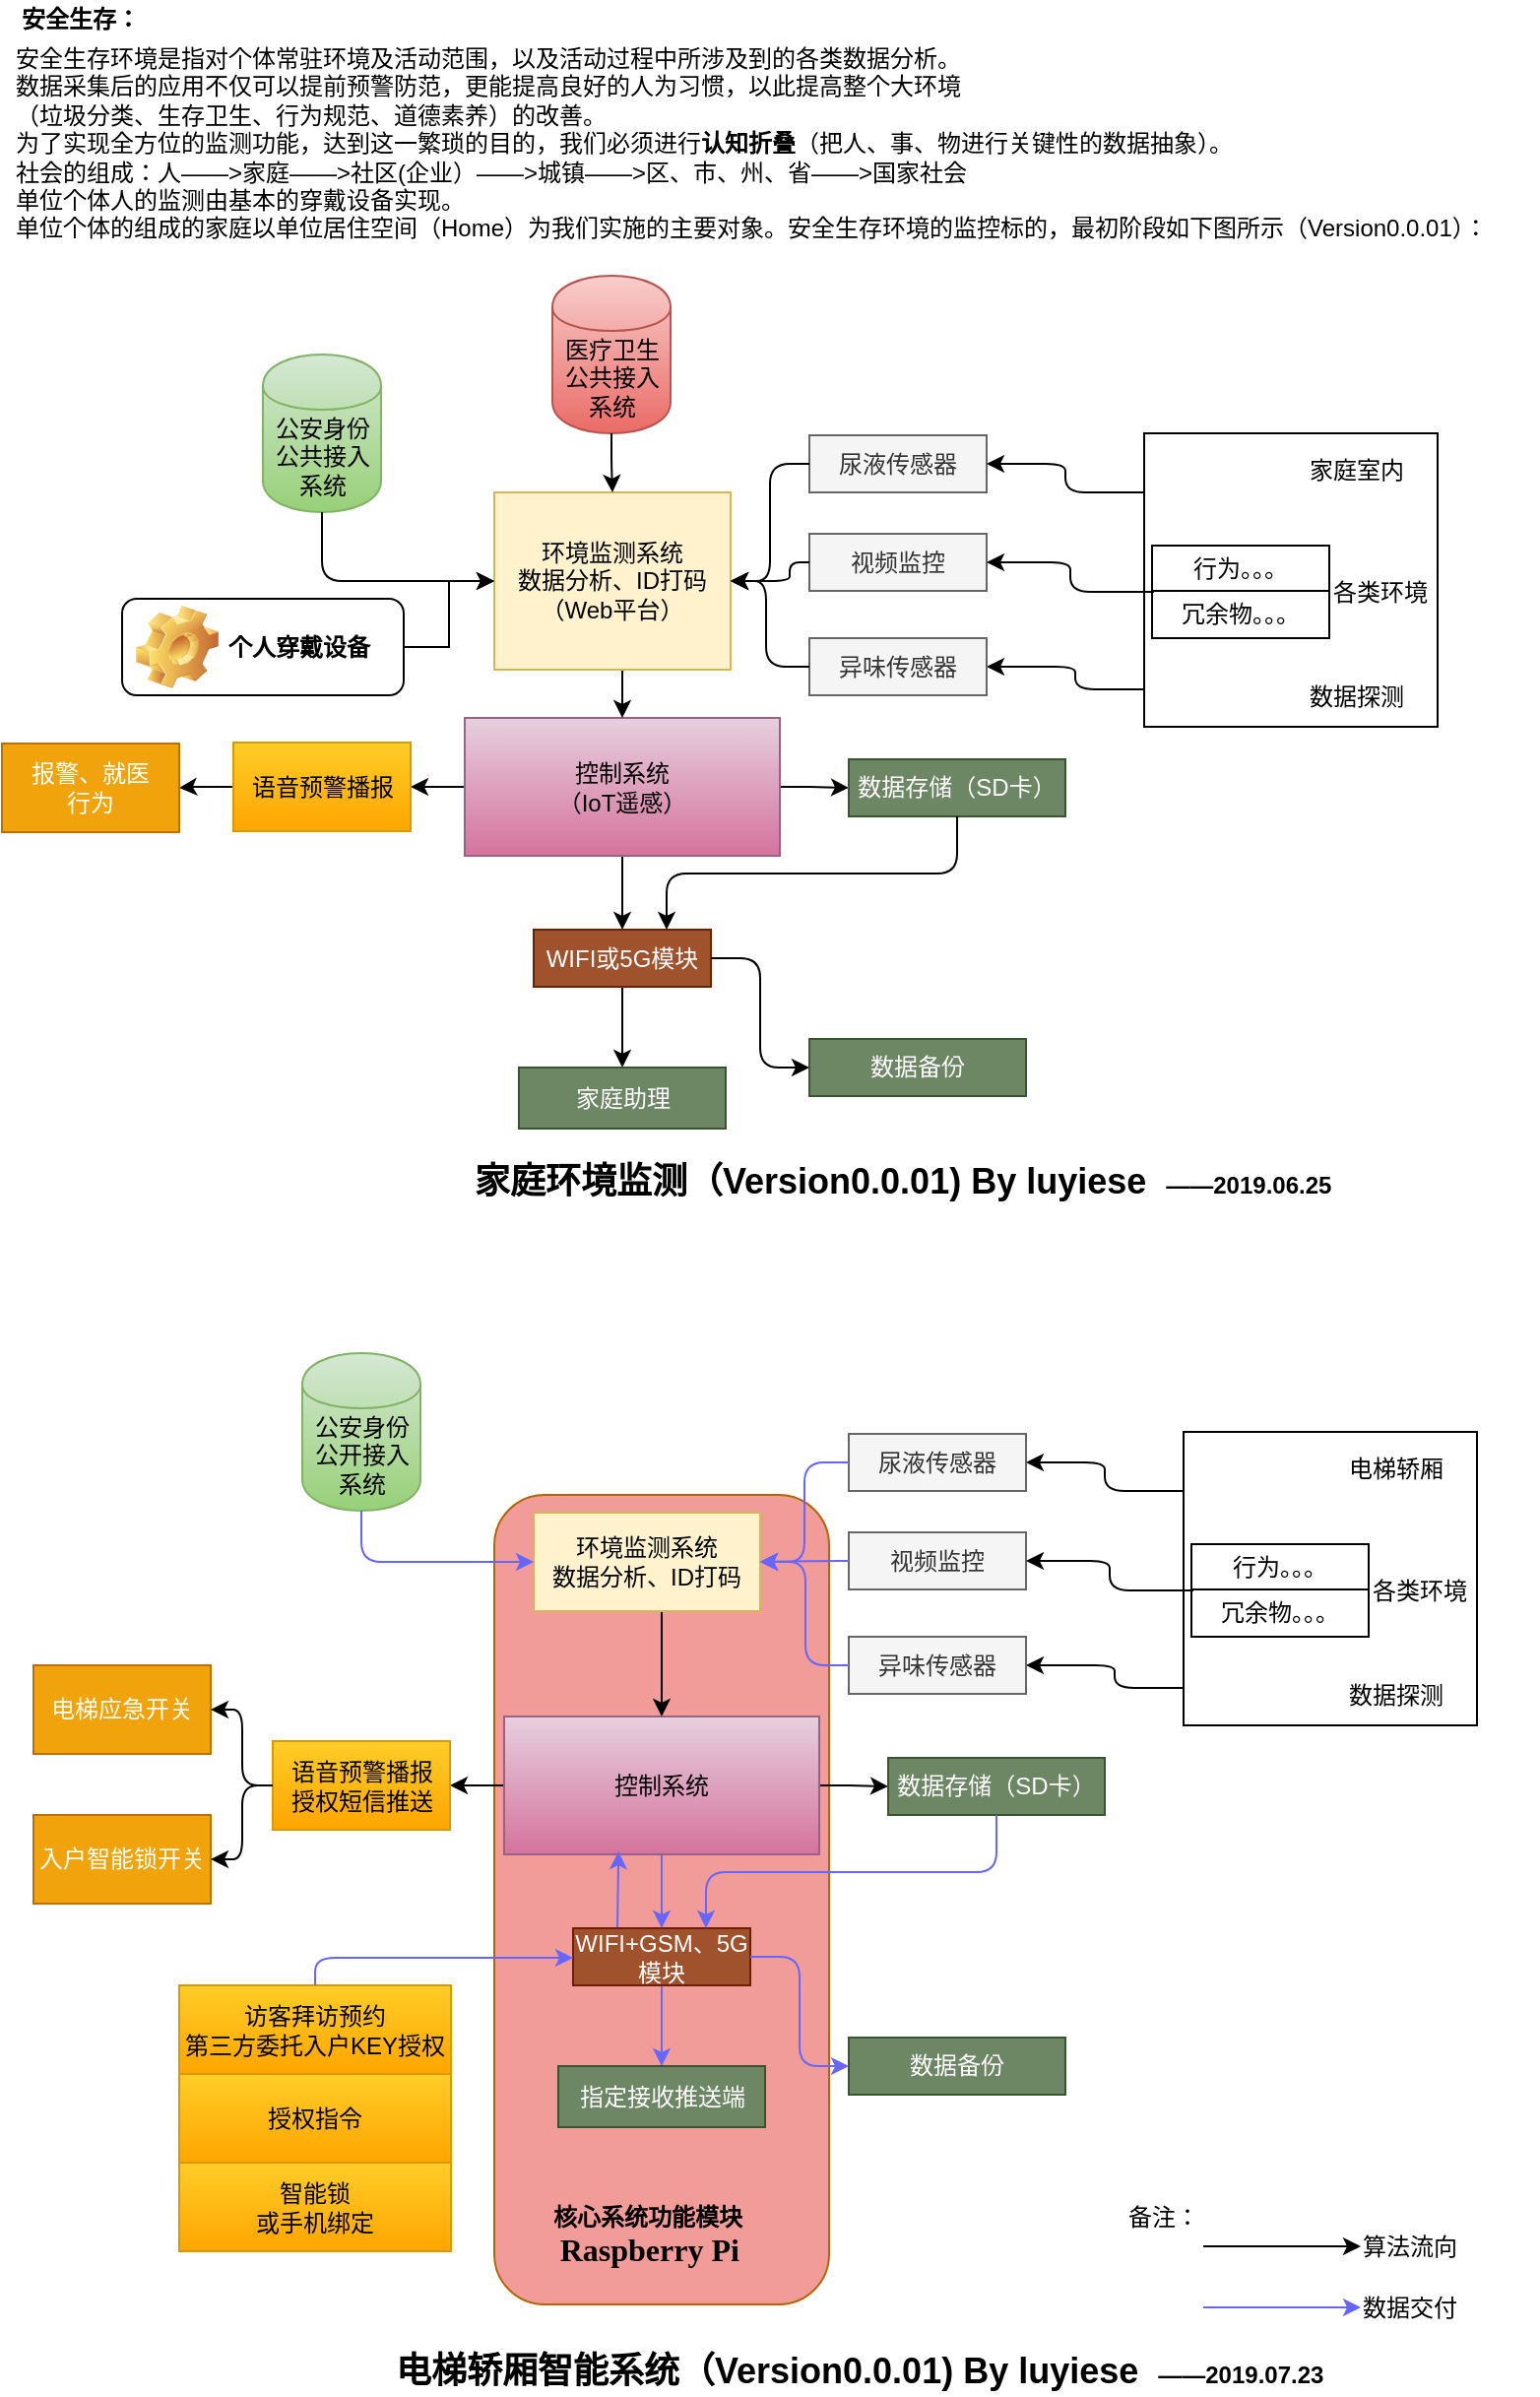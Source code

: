 <mxfile version="11.0.2" type="github"><diagram id="euiM4bnVlnGrj6uJWChW" name="Page-1"><mxGraphModel dx="782" dy="1623" grid="1" gridSize="10" guides="1" tooltips="1" connect="1" arrows="1" fold="1" page="1" pageScale="1" pageWidth="827" pageHeight="1169" math="0" shadow="0"><root><mxCell id="0"/><mxCell id="1" parent="0"/><mxCell id="7qYvZs2lQt1LkEJZ6VYT-167" value="" style="rounded=1;whiteSpace=wrap;html=1;fillColor=#F19C99;strokeColor=#b46504;" vertex="1" parent="1"><mxGeometry x="280" y="569" width="170" height="411" as="geometry"/></mxCell><mxCell id="7qYvZs2lQt1LkEJZ6VYT-31" value="" style="edgeStyle=elbowEdgeStyle;elbow=horizontal;endArrow=classic;html=1;entryX=1;entryY=0.5;entryDx=0;entryDy=0;" edge="1" parent="1" target="7qYvZs2lQt1LkEJZ6VYT-30"><mxGeometry width="50" height="50" relative="1" as="geometry"><mxPoint x="620" y="160" as="sourcePoint"/><mxPoint x="540" y="85" as="targetPoint"/></mxGeometry></mxCell><mxCell id="7qYvZs2lQt1LkEJZ6VYT-43" value="" style="whiteSpace=wrap;html=1;aspect=fixed;" vertex="1" parent="1"><mxGeometry x="610" y="30" width="149" height="149" as="geometry"/></mxCell><mxCell id="7qYvZs2lQt1LkEJZ6VYT-20" value="" style="edgeStyle=orthogonalEdgeStyle;rounded=0;orthogonalLoop=1;jettySize=auto;html=1;" edge="1" parent="1" source="7qYvZs2lQt1LkEJZ6VYT-1" target="7qYvZs2lQt1LkEJZ6VYT-19"><mxGeometry relative="1" as="geometry"/></mxCell><mxCell id="7qYvZs2lQt1LkEJZ6VYT-26" style="edgeStyle=orthogonalEdgeStyle;rounded=0;orthogonalLoop=1;jettySize=auto;html=1;exitX=1;exitY=0.5;exitDx=0;exitDy=0;entryX=0;entryY=0.5;entryDx=0;entryDy=0;" edge="1" parent="1" source="7qYvZs2lQt1LkEJZ6VYT-1" target="7qYvZs2lQt1LkEJZ6VYT-25"><mxGeometry relative="1" as="geometry"><Array as="points"><mxPoint x="440" y="210"/><mxPoint x="440" y="210"/></Array></mxGeometry></mxCell><mxCell id="7qYvZs2lQt1LkEJZ6VYT-33" style="edgeStyle=orthogonalEdgeStyle;rounded=0;orthogonalLoop=1;jettySize=auto;html=1;exitX=0.5;exitY=1;exitDx=0;exitDy=0;entryX=0.5;entryY=0;entryDx=0;entryDy=0;" edge="1" parent="1" source="7qYvZs2lQt1LkEJZ6VYT-1" target="7qYvZs2lQt1LkEJZ6VYT-23"><mxGeometry relative="1" as="geometry"/></mxCell><mxCell id="7qYvZs2lQt1LkEJZ6VYT-1" value="控制系统&lt;br&gt;（IoT遥感）" style="rounded=0;whiteSpace=wrap;html=1;fillColor=#e6d0de;strokeColor=#996185;gradientColor=#d5739d;" vertex="1" parent="1"><mxGeometry x="265" y="174.5" width="160" height="70" as="geometry"/></mxCell><mxCell id="7qYvZs2lQt1LkEJZ6VYT-22" value="" style="edgeStyle=orthogonalEdgeStyle;rounded=0;orthogonalLoop=1;jettySize=auto;html=1;" edge="1" parent="1" source="7qYvZs2lQt1LkEJZ6VYT-19" target="7qYvZs2lQt1LkEJZ6VYT-21"><mxGeometry relative="1" as="geometry"/></mxCell><mxCell id="7qYvZs2lQt1LkEJZ6VYT-19" value="语音预警播报" style="rounded=0;whiteSpace=wrap;html=1;fillColor=#ffcd28;strokeColor=#d79b00;gradientColor=#ffa500;" vertex="1" parent="1"><mxGeometry x="147.5" y="187" width="90" height="45" as="geometry"/></mxCell><mxCell id="7qYvZs2lQt1LkEJZ6VYT-21" value="报警、就医&lt;br&gt;行为" style="rounded=0;whiteSpace=wrap;html=1;fillColor=#f0a30a;strokeColor=#BD7000;fontColor=#ffffff;" vertex="1" parent="1"><mxGeometry x="30" y="187.5" width="90" height="45" as="geometry"/></mxCell><mxCell id="7qYvZs2lQt1LkEJZ6VYT-16" style="edgeStyle=orthogonalEdgeStyle;rounded=0;orthogonalLoop=1;jettySize=auto;html=1;exitX=0.5;exitY=1;exitDx=0;exitDy=0;entryX=0.5;entryY=0;entryDx=0;entryDy=0;" edge="1" parent="1" source="7qYvZs2lQt1LkEJZ6VYT-2" target="7qYvZs2lQt1LkEJZ6VYT-1"><mxGeometry relative="1" as="geometry"><Array as="points"><mxPoint x="345" y="121"/></Array></mxGeometry></mxCell><mxCell id="7qYvZs2lQt1LkEJZ6VYT-2" value="环境监测系统&lt;br&gt;数据分析、ID打码&lt;br&gt;（Web平台）" style="rounded=0;whiteSpace=wrap;html=1;fillColor=#fff2cc;strokeColor=#d6b656;" vertex="1" parent="1"><mxGeometry x="280" y="60" width="120" height="90" as="geometry"/></mxCell><mxCell id="7qYvZs2lQt1LkEJZ6VYT-4" value="尿液传感器" style="rounded=0;whiteSpace=wrap;html=1;fillColor=#f5f5f5;strokeColor=#666666;fontColor=#333333;" vertex="1" parent="1"><mxGeometry x="440" y="31" width="90" height="29" as="geometry"/></mxCell><mxCell id="7qYvZs2lQt1LkEJZ6VYT-6" value="视频监控&lt;span style=&quot;font-family: &amp;#34;helvetica&amp;#34; , &amp;#34;arial&amp;#34; , sans-serif ; font-size: 0px ; white-space: nowrap&quot;&gt;%3CmxGraphModel%3E%3Croot%3E%3CmxCell%20id%3D%220%22%2F%3E%3CmxCell%20id%3D%221%22%20parent%3D%220%22%2F%3E%3CmxCell%20id%3D%222%22%20value%3D%22%E5%B0%BF%E6%B6%B2%E6%8E%A2%E6%B5%8B%22%20style%3D%22rounded%3D0%3BwhiteSpace%3Dwrap%3Bhtml%3D1%3B%22%20vertex%3D%221%22%20parent%3D%221%22%3E%3CmxGeometry%20x%3D%22445%22%20y%3D%2210%22%20width%3D%2290%22%20height%3D%2229%22%20as%3D%22geometry%22%2F%3E%3C%2FmxCell%3E%3C%2Froot%3E%3C%2FmxGraphModel%3E&lt;/span&gt;&lt;span style=&quot;font-family: &amp;#34;helvetica&amp;#34; , &amp;#34;arial&amp;#34; , sans-serif ; font-size: 0px ; white-space: nowrap&quot;&gt;%3CmxGraphModel%3E%3Croot%3E%3CmxCell%20id%3D%220%22%2F%3E%3CmxCell%20id%3D%221%22%20parent%3D%220%22%2F%3E%3CmxCell%20id%3D%222%22%20value%3D%22%E5%B0%BF%E6%B6%B2%E6%8E%A2%E6%B5%8B%22%20style%3D%22rounded%3D0%3BwhiteSpace%3Dwrap%3Bhtml%3D1%3B%22%20vertex%3D%221%22%20parent%3D%221%22%3E%3CmxGeometry%20x%3D%22445%22%20y%3D%2210%22%20width%3D%2290%22%20height%3D%2229%22%20as%3D%22geometry%22%2F%3E%3C%2FmxCell%3E%3C%2Froot%3E%3C%2FmxGraphModel%3E&lt;/span&gt;" style="rounded=0;whiteSpace=wrap;html=1;fillColor=#f5f5f5;strokeColor=#666666;fontColor=#333333;" vertex="1" parent="1"><mxGeometry x="440" y="81" width="90" height="29" as="geometry"/></mxCell><mxCell id="7qYvZs2lQt1LkEJZ6VYT-8" value="行为。。。" style="rounded=0;whiteSpace=wrap;html=1;" vertex="1" parent="1"><mxGeometry x="614" y="87" width="90" height="23" as="geometry"/></mxCell><mxCell id="7qYvZs2lQt1LkEJZ6VYT-9" value="冗余物。。。" style="rounded=0;whiteSpace=wrap;html=1;" vertex="1" parent="1"><mxGeometry x="614" y="110" width="90" height="24" as="geometry"/></mxCell><mxCell id="7qYvZs2lQt1LkEJZ6VYT-14" value="" style="edgeStyle=elbowEdgeStyle;elbow=horizontal;endArrow=classic;html=1;exitX=0;exitY=0.5;exitDx=0;exitDy=0;entryX=1;entryY=0.5;entryDx=0;entryDy=0;" edge="1" parent="1" source="7qYvZs2lQt1LkEJZ6VYT-4" target="7qYvZs2lQt1LkEJZ6VYT-2"><mxGeometry width="50" height="50" relative="1" as="geometry"><mxPoint x="560" y="141" as="sourcePoint"/><mxPoint x="410" y="130" as="targetPoint"/></mxGeometry></mxCell><mxCell id="7qYvZs2lQt1LkEJZ6VYT-15" value="" style="edgeStyle=elbowEdgeStyle;elbow=horizontal;endArrow=classic;html=1;exitX=0;exitY=0.5;exitDx=0;exitDy=0;entryX=1;entryY=0.5;entryDx=0;entryDy=0;" edge="1" parent="1" source="7qYvZs2lQt1LkEJZ6VYT-6" target="7qYvZs2lQt1LkEJZ6VYT-2"><mxGeometry width="50" height="50" relative="1" as="geometry"><mxPoint x="570" y="151" as="sourcePoint"/><mxPoint x="590" y="125" as="targetPoint"/><Array as="points"><mxPoint x="430" y="100"/><mxPoint x="418" y="100"/></Array></mxGeometry></mxCell><mxCell id="7qYvZs2lQt1LkEJZ6VYT-17" value="" style="edgeStyle=elbowEdgeStyle;elbow=horizontal;endArrow=classic;html=1;entryX=1;entryY=0.5;entryDx=0;entryDy=0;" edge="1" parent="1" target="7qYvZs2lQt1LkEJZ6VYT-4"><mxGeometry width="50" height="50" relative="1" as="geometry"><mxPoint x="610" y="60" as="sourcePoint"/><mxPoint x="600" y="135" as="targetPoint"/></mxGeometry></mxCell><mxCell id="7qYvZs2lQt1LkEJZ6VYT-18" value="" style="edgeStyle=elbowEdgeStyle;elbow=horizontal;endArrow=classic;html=1;exitX=0.011;exitY=0.021;exitDx=0;exitDy=0;entryX=1;entryY=0.5;entryDx=0;entryDy=0;exitPerimeter=0;" edge="1" parent="1" source="7qYvZs2lQt1LkEJZ6VYT-9" target="7qYvZs2lQt1LkEJZ6VYT-6"><mxGeometry width="50" height="50" relative="1" as="geometry"><mxPoint x="590" y="171" as="sourcePoint"/><mxPoint x="610" y="145" as="targetPoint"/></mxGeometry></mxCell><mxCell id="7qYvZs2lQt1LkEJZ6VYT-29" value="" style="edgeStyle=orthogonalEdgeStyle;rounded=0;orthogonalLoop=1;jettySize=auto;html=1;" edge="1" parent="1" source="7qYvZs2lQt1LkEJZ6VYT-23" target="7qYvZs2lQt1LkEJZ6VYT-28"><mxGeometry relative="1" as="geometry"/></mxCell><mxCell id="7qYvZs2lQt1LkEJZ6VYT-23" value="WIFI或5G模块" style="rounded=0;whiteSpace=wrap;html=1;fillColor=#a0522d;strokeColor=#6D1F00;fontColor=#ffffff;" vertex="1" parent="1"><mxGeometry x="300" y="282" width="90" height="29" as="geometry"/></mxCell><mxCell id="7qYvZs2lQt1LkEJZ6VYT-28" value="家庭助理" style="rounded=0;whiteSpace=wrap;html=1;fillColor=#6d8764;strokeColor=#3A5431;fontColor=#ffffff;" vertex="1" parent="1"><mxGeometry x="292.5" y="352" width="105" height="31" as="geometry"/></mxCell><mxCell id="7qYvZs2lQt1LkEJZ6VYT-25" value="数据存储（SD卡）" style="rounded=0;whiteSpace=wrap;html=1;fillColor=#6d8764;strokeColor=#3A5431;fontColor=#ffffff;" vertex="1" parent="1"><mxGeometry x="460" y="195.5" width="110" height="29" as="geometry"/></mxCell><mxCell id="7qYvZs2lQt1LkEJZ6VYT-30" value="异味传感器" style="rounded=0;whiteSpace=wrap;html=1;fillColor=#f5f5f5;strokeColor=#666666;fontColor=#333333;" vertex="1" parent="1"><mxGeometry x="440" y="134" width="90" height="29" as="geometry"/></mxCell><mxCell id="7qYvZs2lQt1LkEJZ6VYT-32" value="" style="edgeStyle=elbowEdgeStyle;elbow=horizontal;endArrow=classic;html=1;entryX=1;entryY=0.5;entryDx=0;entryDy=0;exitX=0;exitY=0.5;exitDx=0;exitDy=0;" edge="1" parent="1" source="7qYvZs2lQt1LkEJZ6VYT-30" target="7qYvZs2lQt1LkEJZ6VYT-2"><mxGeometry width="50" height="50" relative="1" as="geometry"><mxPoint x="620" y="80" as="sourcePoint"/><mxPoint x="550" y="95" as="targetPoint"/><Array as="points"><mxPoint x="418" y="120"/></Array></mxGeometry></mxCell><mxCell id="7qYvZs2lQt1LkEJZ6VYT-37" value="" style="edgeStyle=elbowEdgeStyle;elbow=horizontal;endArrow=classic;html=1;exitX=1;exitY=0.5;exitDx=0;exitDy=0;entryX=0;entryY=0.5;entryDx=0;entryDy=0;" edge="1" parent="1" source="7qYvZs2lQt1LkEJZ6VYT-23" target="7qYvZs2lQt1LkEJZ6VYT-38"><mxGeometry width="50" height="50" relative="1" as="geometry"><mxPoint x="525" y="235" as="sourcePoint"/><mxPoint x="460" y="320" as="targetPoint"/></mxGeometry></mxCell><mxCell id="7qYvZs2lQt1LkEJZ6VYT-38" value="数据备份" style="rounded=0;whiteSpace=wrap;html=1;fillColor=#6d8764;strokeColor=#3A5431;fontColor=#ffffff;" vertex="1" parent="1"><mxGeometry x="440" y="337.5" width="110" height="29" as="geometry"/></mxCell><mxCell id="7qYvZs2lQt1LkEJZ6VYT-41" value="" style="edgeStyle=elbowEdgeStyle;elbow=vertical;endArrow=classic;html=1;exitX=0.5;exitY=1;exitDx=0;exitDy=0;entryX=0.75;entryY=0;entryDx=0;entryDy=0;" edge="1" parent="1" source="7qYvZs2lQt1LkEJZ6VYT-25" target="7qYvZs2lQt1LkEJZ6VYT-23"><mxGeometry width="50" height="50" relative="1" as="geometry"><mxPoint x="520" y="300" as="sourcePoint"/><mxPoint x="570" y="250" as="targetPoint"/></mxGeometry></mxCell><mxCell id="7qYvZs2lQt1LkEJZ6VYT-44" value="家庭室内&lt;br&gt;&lt;br&gt;&lt;br&gt;&lt;br&gt;&lt;br&gt;&lt;br&gt;&lt;br&gt;&lt;br&gt;数据探测" style="text;html=1;resizable=0;points=[];autosize=1;align=left;verticalAlign=top;spacingTop=-4;" vertex="1" parent="1"><mxGeometry x="692" y="39" width="60" height="130" as="geometry"/></mxCell><mxCell id="7qYvZs2lQt1LkEJZ6VYT-45" value="各类环境" style="text;html=1;resizable=0;points=[];autosize=1;align=left;verticalAlign=top;spacingTop=-4;" vertex="1" parent="1"><mxGeometry x="704" y="101" width="60" height="20" as="geometry"/></mxCell><mxCell id="7qYvZs2lQt1LkEJZ6VYT-47" value="公安身份公共接入系统" style="shape=cylinder;whiteSpace=wrap;html=1;boundedLbl=1;backgroundOutline=1;gradientColor=#97d077;fillColor=#d5e8d4;strokeColor=#82b366;" vertex="1" parent="1"><mxGeometry x="162.5" y="-10" width="60" height="80" as="geometry"/></mxCell><mxCell id="7qYvZs2lQt1LkEJZ6VYT-50" value="医疗卫生公共接入系统" style="shape=cylinder;whiteSpace=wrap;html=1;boundedLbl=1;backgroundOutline=1;gradientColor=#ea6b66;fillColor=#f8cecc;strokeColor=#b85450;" vertex="1" parent="1"><mxGeometry x="309.5" y="-50" width="60" height="80" as="geometry"/></mxCell><mxCell id="7qYvZs2lQt1LkEJZ6VYT-51" value="" style="edgeStyle=elbowEdgeStyle;elbow=vertical;endArrow=classic;html=1;exitX=0.5;exitY=1;exitDx=0;exitDy=0;entryX=0.5;entryY=0;entryDx=0;entryDy=0;" edge="1" parent="1" source="7qYvZs2lQt1LkEJZ6VYT-50" target="7qYvZs2lQt1LkEJZ6VYT-2"><mxGeometry width="50" height="50" relative="1" as="geometry"><mxPoint x="203" y="80" as="sourcePoint"/><mxPoint x="350" y="60" as="targetPoint"/><Array as="points"/></mxGeometry></mxCell><mxCell id="7qYvZs2lQt1LkEJZ6VYT-86" value="" style="edgeStyle=elbowEdgeStyle;elbow=horizontal;endArrow=classic;html=1;entryX=1;entryY=0.5;entryDx=0;entryDy=0;" edge="1" parent="1" target="7qYvZs2lQt1LkEJZ6VYT-109"><mxGeometry width="50" height="50" relative="1" as="geometry"><mxPoint x="640" y="667" as="sourcePoint"/><mxPoint x="560" y="592" as="targetPoint"/></mxGeometry></mxCell><mxCell id="7qYvZs2lQt1LkEJZ6VYT-87" value="" style="whiteSpace=wrap;html=1;aspect=fixed;" vertex="1" parent="1"><mxGeometry x="630" y="537" width="149" height="149" as="geometry"/></mxCell><mxCell id="7qYvZs2lQt1LkEJZ6VYT-88" value="" style="edgeStyle=orthogonalEdgeStyle;rounded=0;orthogonalLoop=1;jettySize=auto;html=1;" edge="1" parent="1" source="7qYvZs2lQt1LkEJZ6VYT-91" target="7qYvZs2lQt1LkEJZ6VYT-93"><mxGeometry relative="1" as="geometry"/></mxCell><mxCell id="7qYvZs2lQt1LkEJZ6VYT-89" style="edgeStyle=orthogonalEdgeStyle;rounded=0;orthogonalLoop=1;jettySize=auto;html=1;exitX=1;exitY=0.5;exitDx=0;exitDy=0;entryX=0;entryY=0.5;entryDx=0;entryDy=0;" edge="1" parent="1" source="7qYvZs2lQt1LkEJZ6VYT-91" target="7qYvZs2lQt1LkEJZ6VYT-108"><mxGeometry relative="1" as="geometry"><Array as="points"><mxPoint x="460" y="717"/><mxPoint x="460" y="717"/></Array></mxGeometry></mxCell><mxCell id="7qYvZs2lQt1LkEJZ6VYT-90" style="edgeStyle=orthogonalEdgeStyle;rounded=0;orthogonalLoop=1;jettySize=auto;html=1;exitX=0.5;exitY=1;exitDx=0;exitDy=0;entryX=0.5;entryY=0;entryDx=0;entryDy=0;strokeColor=#6666FF;" edge="1" parent="1" source="7qYvZs2lQt1LkEJZ6VYT-91" target="7qYvZs2lQt1LkEJZ6VYT-106"><mxGeometry relative="1" as="geometry"/></mxCell><mxCell id="7qYvZs2lQt1LkEJZ6VYT-91" value="控制系统" style="rounded=0;whiteSpace=wrap;html=1;fillColor=#e6d0de;strokeColor=#996185;gradientColor=#d5739d;" vertex="1" parent="1"><mxGeometry x="285" y="681.5" width="160" height="70" as="geometry"/></mxCell><mxCell id="7qYvZs2lQt1LkEJZ6VYT-93" value="语音预警播报&lt;br&gt;授权短信推送" style="rounded=0;whiteSpace=wrap;html=1;fillColor=#ffcd28;strokeColor=#d79b00;gradientColor=#ffa500;" vertex="1" parent="1"><mxGeometry x="167.5" y="694" width="90" height="45" as="geometry"/></mxCell><mxCell id="7qYvZs2lQt1LkEJZ6VYT-94" value="电梯应急开关" style="rounded=0;whiteSpace=wrap;html=1;fillColor=#f0a30a;strokeColor=#BD7000;fontColor=#ffffff;" vertex="1" parent="1"><mxGeometry x="46" y="655.5" width="90" height="45" as="geometry"/></mxCell><mxCell id="7qYvZs2lQt1LkEJZ6VYT-95" style="edgeStyle=orthogonalEdgeStyle;rounded=0;orthogonalLoop=1;jettySize=auto;html=1;exitX=0.5;exitY=1;exitDx=0;exitDy=0;entryX=0.5;entryY=0;entryDx=0;entryDy=0;" edge="1" parent="1" source="7qYvZs2lQt1LkEJZ6VYT-96" target="7qYvZs2lQt1LkEJZ6VYT-91"><mxGeometry relative="1" as="geometry"><Array as="points"><mxPoint x="365" y="628"/></Array></mxGeometry></mxCell><mxCell id="7qYvZs2lQt1LkEJZ6VYT-96" value="环境监测系统&lt;br&gt;数据分析、ID打码" style="rounded=0;whiteSpace=wrap;html=1;fillColor=#fff2cc;strokeColor=#d6b656;" vertex="1" parent="1"><mxGeometry x="300" y="578" width="115" height="50" as="geometry"/></mxCell><mxCell id="7qYvZs2lQt1LkEJZ6VYT-97" value="尿液传感器" style="rounded=0;whiteSpace=wrap;html=1;fillColor=#f5f5f5;strokeColor=#666666;fontColor=#333333;" vertex="1" parent="1"><mxGeometry x="460" y="538" width="90" height="29" as="geometry"/></mxCell><mxCell id="7qYvZs2lQt1LkEJZ6VYT-98" value="视频监控&lt;span style=&quot;font-family: &amp;#34;helvetica&amp;#34; , &amp;#34;arial&amp;#34; , sans-serif ; font-size: 0px ; white-space: nowrap&quot;&gt;%3CmxGraphModel%3E%3Croot%3E%3CmxCell%20id%3D%220%22%2F%3E%3CmxCell%20id%3D%221%22%20parent%3D%220%22%2F%3E%3CmxCell%20id%3D%222%22%20value%3D%22%E5%B0%BF%E6%B6%B2%E6%8E%A2%E6%B5%8B%22%20style%3D%22rounded%3D0%3BwhiteSpace%3Dwrap%3Bhtml%3D1%3B%22%20vertex%3D%221%22%20parent%3D%221%22%3E%3CmxGeometry%20x%3D%22445%22%20y%3D%2210%22%20width%3D%2290%22%20height%3D%2229%22%20as%3D%22geometry%22%2F%3E%3C%2FmxCell%3E%3C%2Froot%3E%3C%2FmxGraphModel%3E&lt;/span&gt;&lt;span style=&quot;font-family: &amp;#34;helvetica&amp;#34; , &amp;#34;arial&amp;#34; , sans-serif ; font-size: 0px ; white-space: nowrap&quot;&gt;%3CmxGraphModel%3E%3Croot%3E%3CmxCell%20id%3D%220%22%2F%3E%3CmxCell%20id%3D%221%22%20parent%3D%220%22%2F%3E%3CmxCell%20id%3D%222%22%20value%3D%22%E5%B0%BF%E6%B6%B2%E6%8E%A2%E6%B5%8B%22%20style%3D%22rounded%3D0%3BwhiteSpace%3Dwrap%3Bhtml%3D1%3B%22%20vertex%3D%221%22%20parent%3D%221%22%3E%3CmxGeometry%20x%3D%22445%22%20y%3D%2210%22%20width%3D%2290%22%20height%3D%2229%22%20as%3D%22geometry%22%2F%3E%3C%2FmxCell%3E%3C%2Froot%3E%3C%2FmxGraphModel%3E&lt;/span&gt;" style="rounded=0;whiteSpace=wrap;html=1;fillColor=#f5f5f5;strokeColor=#666666;fontColor=#333333;" vertex="1" parent="1"><mxGeometry x="460" y="588" width="90" height="29" as="geometry"/></mxCell><mxCell id="7qYvZs2lQt1LkEJZ6VYT-99" value="行为。。。" style="rounded=0;whiteSpace=wrap;html=1;" vertex="1" parent="1"><mxGeometry x="634" y="594" width="90" height="23" as="geometry"/></mxCell><mxCell id="7qYvZs2lQt1LkEJZ6VYT-100" value="冗余物。。。" style="rounded=0;whiteSpace=wrap;html=1;" vertex="1" parent="1"><mxGeometry x="634" y="617" width="90" height="24" as="geometry"/></mxCell><mxCell id="7qYvZs2lQt1LkEJZ6VYT-101" value="" style="edgeStyle=elbowEdgeStyle;elbow=horizontal;endArrow=classic;html=1;exitX=0;exitY=0.5;exitDx=0;exitDy=0;entryX=1;entryY=0.5;entryDx=0;entryDy=0;strokeColor=#6666FF;" edge="1" parent="1" source="7qYvZs2lQt1LkEJZ6VYT-97" target="7qYvZs2lQt1LkEJZ6VYT-96"><mxGeometry width="50" height="50" relative="1" as="geometry"><mxPoint x="580" y="648" as="sourcePoint"/><mxPoint x="430" y="637" as="targetPoint"/></mxGeometry></mxCell><mxCell id="7qYvZs2lQt1LkEJZ6VYT-102" value="" style="edgeStyle=elbowEdgeStyle;elbow=horizontal;endArrow=classic;html=1;exitX=0;exitY=0.5;exitDx=0;exitDy=0;entryX=1;entryY=0.5;entryDx=0;entryDy=0;strokeColor=#6666FF;" edge="1" parent="1" source="7qYvZs2lQt1LkEJZ6VYT-98" target="7qYvZs2lQt1LkEJZ6VYT-96"><mxGeometry width="50" height="50" relative="1" as="geometry"><mxPoint x="590" y="658" as="sourcePoint"/><mxPoint x="610" y="632" as="targetPoint"/><Array as="points"><mxPoint x="450" y="607"/><mxPoint x="438" y="607"/></Array></mxGeometry></mxCell><mxCell id="7qYvZs2lQt1LkEJZ6VYT-103" value="" style="edgeStyle=elbowEdgeStyle;elbow=horizontal;endArrow=classic;html=1;entryX=1;entryY=0.5;entryDx=0;entryDy=0;" edge="1" parent="1" target="7qYvZs2lQt1LkEJZ6VYT-97"><mxGeometry width="50" height="50" relative="1" as="geometry"><mxPoint x="630" y="567" as="sourcePoint"/><mxPoint x="620" y="642" as="targetPoint"/></mxGeometry></mxCell><mxCell id="7qYvZs2lQt1LkEJZ6VYT-104" value="" style="edgeStyle=elbowEdgeStyle;elbow=horizontal;endArrow=classic;html=1;exitX=0.011;exitY=0.021;exitDx=0;exitDy=0;entryX=1;entryY=0.5;entryDx=0;entryDy=0;exitPerimeter=0;" edge="1" parent="1" source="7qYvZs2lQt1LkEJZ6VYT-100" target="7qYvZs2lQt1LkEJZ6VYT-98"><mxGeometry width="50" height="50" relative="1" as="geometry"><mxPoint x="610" y="678" as="sourcePoint"/><mxPoint x="630" y="652" as="targetPoint"/></mxGeometry></mxCell><mxCell id="7qYvZs2lQt1LkEJZ6VYT-105" value="" style="edgeStyle=orthogonalEdgeStyle;rounded=0;orthogonalLoop=1;jettySize=auto;html=1;strokeColor=#6666FF;" edge="1" parent="1" source="7qYvZs2lQt1LkEJZ6VYT-106" target="7qYvZs2lQt1LkEJZ6VYT-107"><mxGeometry relative="1" as="geometry"/></mxCell><mxCell id="7qYvZs2lQt1LkEJZ6VYT-159" style="edgeStyle=orthogonalEdgeStyle;rounded=0;orthogonalLoop=1;jettySize=auto;html=1;exitX=0.25;exitY=0;exitDx=0;exitDy=0;entryX=0.363;entryY=0.979;entryDx=0;entryDy=0;entryPerimeter=0;strokeColor=#6666FF;" edge="1" parent="1" source="7qYvZs2lQt1LkEJZ6VYT-106" target="7qYvZs2lQt1LkEJZ6VYT-91"><mxGeometry relative="1" as="geometry"/></mxCell><mxCell id="7qYvZs2lQt1LkEJZ6VYT-106" value="WIFI+GSM、5G模块" style="rounded=0;whiteSpace=wrap;html=1;fillColor=#a0522d;strokeColor=#6D1F00;fontColor=#ffffff;" vertex="1" parent="1"><mxGeometry x="320" y="789" width="90" height="29" as="geometry"/></mxCell><mxCell id="7qYvZs2lQt1LkEJZ6VYT-107" value="指定接收推送端" style="rounded=0;whiteSpace=wrap;html=1;fillColor=#6d8764;strokeColor=#3A5431;fontColor=#ffffff;" vertex="1" parent="1"><mxGeometry x="312.5" y="859" width="105" height="31" as="geometry"/></mxCell><mxCell id="7qYvZs2lQt1LkEJZ6VYT-108" value="数据存储（SD卡）" style="rounded=0;whiteSpace=wrap;html=1;fillColor=#6d8764;strokeColor=#3A5431;fontColor=#ffffff;" vertex="1" parent="1"><mxGeometry x="480" y="702.5" width="110" height="29" as="geometry"/></mxCell><mxCell id="7qYvZs2lQt1LkEJZ6VYT-109" value="异味传感器" style="rounded=0;whiteSpace=wrap;html=1;fillColor=#f5f5f5;strokeColor=#666666;fontColor=#333333;" vertex="1" parent="1"><mxGeometry x="460" y="641" width="90" height="29" as="geometry"/></mxCell><mxCell id="7qYvZs2lQt1LkEJZ6VYT-110" value="" style="edgeStyle=elbowEdgeStyle;elbow=horizontal;endArrow=classic;html=1;entryX=1;entryY=0.5;entryDx=0;entryDy=0;exitX=0;exitY=0.5;exitDx=0;exitDy=0;strokeColor=#6666FF;" edge="1" parent="1" source="7qYvZs2lQt1LkEJZ6VYT-109" target="7qYvZs2lQt1LkEJZ6VYT-96"><mxGeometry width="50" height="50" relative="1" as="geometry"><mxPoint x="640" y="587" as="sourcePoint"/><mxPoint x="570" y="602" as="targetPoint"/><Array as="points"><mxPoint x="438" y="627"/></Array></mxGeometry></mxCell><mxCell id="7qYvZs2lQt1LkEJZ6VYT-111" value="" style="edgeStyle=elbowEdgeStyle;elbow=horizontal;endArrow=classic;html=1;exitX=1;exitY=0.5;exitDx=0;exitDy=0;entryX=0;entryY=0.5;entryDx=0;entryDy=0;strokeColor=#6666FF;" edge="1" parent="1" source="7qYvZs2lQt1LkEJZ6VYT-106" target="7qYvZs2lQt1LkEJZ6VYT-112"><mxGeometry width="50" height="50" relative="1" as="geometry"><mxPoint x="545" y="742" as="sourcePoint"/><mxPoint x="480" y="827" as="targetPoint"/></mxGeometry></mxCell><mxCell id="7qYvZs2lQt1LkEJZ6VYT-112" value="数据备份" style="rounded=0;whiteSpace=wrap;html=1;fillColor=#6d8764;strokeColor=#3A5431;fontColor=#ffffff;" vertex="1" parent="1"><mxGeometry x="460" y="844.5" width="110" height="29" as="geometry"/></mxCell><mxCell id="7qYvZs2lQt1LkEJZ6VYT-113" value="" style="edgeStyle=elbowEdgeStyle;elbow=vertical;endArrow=classic;html=1;exitX=0.5;exitY=1;exitDx=0;exitDy=0;entryX=0.75;entryY=0;entryDx=0;entryDy=0;strokeColor=#6666FF;" edge="1" parent="1" source="7qYvZs2lQt1LkEJZ6VYT-108" target="7qYvZs2lQt1LkEJZ6VYT-106"><mxGeometry width="50" height="50" relative="1" as="geometry"><mxPoint x="540" y="807" as="sourcePoint"/><mxPoint x="590" y="757" as="targetPoint"/></mxGeometry></mxCell><mxCell id="7qYvZs2lQt1LkEJZ6VYT-114" value="电梯轿厢&lt;br&gt;&lt;br&gt;&lt;br&gt;&lt;br&gt;&lt;br&gt;&lt;br&gt;&lt;br&gt;&lt;br&gt;数据探测" style="text;html=1;resizable=0;points=[];autosize=1;align=left;verticalAlign=top;spacingTop=-4;" vertex="1" parent="1"><mxGeometry x="712" y="546" width="60" height="130" as="geometry"/></mxCell><mxCell id="7qYvZs2lQt1LkEJZ6VYT-115" value="各类环境" style="text;html=1;resizable=0;points=[];autosize=1;align=left;verticalAlign=top;spacingTop=-4;" vertex="1" parent="1"><mxGeometry x="724" y="608" width="60" height="20" as="geometry"/></mxCell><mxCell id="7qYvZs2lQt1LkEJZ6VYT-116" value="公安身份公开接入系统" style="shape=cylinder;whiteSpace=wrap;html=1;boundedLbl=1;backgroundOutline=1;gradientColor=#97d077;fillColor=#d5e8d4;strokeColor=#82b366;" vertex="1" parent="1"><mxGeometry x="182.5" y="497" width="60" height="80" as="geometry"/></mxCell><mxCell id="7qYvZs2lQt1LkEJZ6VYT-117" value="" style="edgeStyle=elbowEdgeStyle;elbow=vertical;endArrow=classic;html=1;exitX=0.5;exitY=1;exitDx=0;exitDy=0;entryX=0;entryY=0.5;entryDx=0;entryDy=0;strokeColor=#6666FF;" edge="1" parent="1" source="7qYvZs2lQt1LkEJZ6VYT-116" target="7qYvZs2lQt1LkEJZ6VYT-96"><mxGeometry width="50" height="50" relative="1" as="geometry"><mxPoint x="230" y="687" as="sourcePoint"/><mxPoint x="280" y="637" as="targetPoint"/><Array as="points"><mxPoint x="280" y="603"/><mxPoint x="220" y="627"/></Array></mxGeometry></mxCell><mxCell id="7qYvZs2lQt1LkEJZ6VYT-122" value="" style="group" vertex="1" connectable="0" parent="1"><mxGeometry x="35" y="-190" width="775" height="130" as="geometry"/></mxCell><mxCell id="7qYvZs2lQt1LkEJZ6VYT-120" value="&lt;b&gt;安全生存：&lt;/b&gt;" style="text;html=1;resizable=0;points=[];autosize=1;align=left;verticalAlign=top;spacingTop=-4;" vertex="1" parent="7qYvZs2lQt1LkEJZ6VYT-122"><mxGeometry x="2.549" width="80" height="20" as="geometry"/></mxCell><mxCell id="7qYvZs2lQt1LkEJZ6VYT-121" value="安全生存环境是指对个体常驻环境及活动范围，以及活动过程中所涉及到的各类数据分析。&lt;br&gt;数据采集后的应用不仅可以提前预警防范，更能提高良好的人为习惯，以此提高整个大环境&lt;br&gt;（垃圾分类、生存卫生、行为规范、道德素养）的改善。&lt;br&gt;为了实现全方位的监测功能，达到这一繁琐的目的，我们必须进行&lt;b&gt;认知折叠&lt;/b&gt;（把人、事、物进行关键性的数据抽象）。&lt;br&gt;社会的组成：人——&amp;gt;家庭——&amp;gt;社区(企业）——&amp;gt;城镇——&amp;gt;区、市、州、省——&amp;gt;国家社会&lt;br&gt;单位个体人的监测由基本的穿戴设备实现。&lt;br&gt;单位个体的组成的家庭以单位居住空间（Home）为我们实施的主要对象。安全生存环境的监控标的，最初阶段如下图所示（Version0.0.01）：" style="text;html=1;resizable=0;points=[];autosize=1;align=left;verticalAlign=top;spacingTop=-4;" vertex="1" parent="7qYvZs2lQt1LkEJZ6VYT-122"><mxGeometry y="20" width="770" height="100" as="geometry"/></mxCell><mxCell id="7qYvZs2lQt1LkEJZ6VYT-124" value="&lt;b&gt;&lt;font style=&quot;font-size: 18px&quot;&gt;家庭环境监测（Version0.0.01) By luyiese&lt;/font&gt;&amp;nbsp; &amp;nbsp;——2019.06.25&lt;/b&gt;" style="text;html=1;resizable=0;points=[];autosize=1;align=left;verticalAlign=top;spacingTop=-4;" vertex="1" parent="1"><mxGeometry x="268" y="397" width="450" height="20" as="geometry"/></mxCell><mxCell id="7qYvZs2lQt1LkEJZ6VYT-128" style="edgeStyle=orthogonalEdgeStyle;rounded=0;orthogonalLoop=1;jettySize=auto;html=1;exitX=1;exitY=0.5;exitDx=0;exitDy=0;entryX=0;entryY=0.5;entryDx=0;entryDy=0;" edge="1" parent="1" source="7qYvZs2lQt1LkEJZ6VYT-127" target="7qYvZs2lQt1LkEJZ6VYT-2"><mxGeometry relative="1" as="geometry"/></mxCell><mxCell id="7qYvZs2lQt1LkEJZ6VYT-127" value="个人穿戴设备" style="label;whiteSpace=wrap;html=1;image=img/clipart/Gear_128x128.png" vertex="1" parent="1"><mxGeometry x="91" y="114" width="143" height="49" as="geometry"/></mxCell><mxCell id="7qYvZs2lQt1LkEJZ6VYT-129" value="" style="edgeStyle=elbowEdgeStyle;elbow=vertical;endArrow=classic;html=1;exitX=0.5;exitY=1;exitDx=0;exitDy=0;entryX=0;entryY=0.5;entryDx=0;entryDy=0;" edge="1" parent="1" source="7qYvZs2lQt1LkEJZ6VYT-47" target="7qYvZs2lQt1LkEJZ6VYT-2"><mxGeometry width="50" height="50" relative="1" as="geometry"><mxPoint x="110" y="80" as="sourcePoint"/><mxPoint x="160" y="30" as="targetPoint"/><Array as="points"><mxPoint x="210" y="105"/><mxPoint x="250" y="105"/></Array></mxGeometry></mxCell><mxCell id="7qYvZs2lQt1LkEJZ6VYT-131" value="智能锁&lt;br&gt;或手机绑定" style="rounded=0;whiteSpace=wrap;html=1;fillColor=#ffcd28;strokeColor=#d79b00;gradientColor=#ffa500;" vertex="1" parent="1"><mxGeometry x="120" y="908" width="138" height="45" as="geometry"/></mxCell><mxCell id="7qYvZs2lQt1LkEJZ6VYT-134" value="授权指令" style="rounded=0;whiteSpace=wrap;html=1;fillColor=#ffcd28;strokeColor=#d79b00;gradientColor=#ffa500;" vertex="1" parent="1"><mxGeometry x="120" y="863" width="138" height="45" as="geometry"/></mxCell><mxCell id="7qYvZs2lQt1LkEJZ6VYT-133" value="访客拜访预约&lt;br&gt;第三方委托入户KEY授权" style="rounded=0;whiteSpace=wrap;html=1;fillColor=#ffcd28;strokeColor=#d79b00;gradientColor=#ffa500;" vertex="1" parent="1"><mxGeometry x="120" y="818" width="138" height="45" as="geometry"/></mxCell><mxCell id="7qYvZs2lQt1LkEJZ6VYT-148" value="入户智能锁开关" style="rounded=0;whiteSpace=wrap;html=1;fillColor=#f0a30a;strokeColor=#BD7000;fontColor=#ffffff;" vertex="1" parent="1"><mxGeometry x="46" y="731.5" width="90" height="45" as="geometry"/></mxCell><mxCell id="7qYvZs2lQt1LkEJZ6VYT-150" value="" style="edgeStyle=elbowEdgeStyle;elbow=horizontal;endArrow=classic;html=1;entryX=1;entryY=0.5;entryDx=0;entryDy=0;exitX=0;exitY=0.5;exitDx=0;exitDy=0;" edge="1" parent="1" source="7qYvZs2lQt1LkEJZ6VYT-93" target="7qYvZs2lQt1LkEJZ6VYT-94"><mxGeometry width="50" height="50" relative="1" as="geometry"><mxPoint x="190" y="684" as="sourcePoint"/><mxPoint x="240" y="634" as="targetPoint"/></mxGeometry></mxCell><mxCell id="7qYvZs2lQt1LkEJZ6VYT-151" value="" style="edgeStyle=elbowEdgeStyle;elbow=horizontal;endArrow=classic;html=1;entryX=1;entryY=0.5;entryDx=0;entryDy=0;exitX=0;exitY=0.5;exitDx=0;exitDy=0;" edge="1" parent="1" source="7qYvZs2lQt1LkEJZ6VYT-93" target="7qYvZs2lQt1LkEJZ6VYT-148"><mxGeometry width="50" height="50" relative="1" as="geometry"><mxPoint x="178" y="727" as="sourcePoint"/><mxPoint x="146" y="688" as="targetPoint"/></mxGeometry></mxCell><mxCell id="7qYvZs2lQt1LkEJZ6VYT-153" value="&lt;b&gt;&lt;font style=&quot;font-size: 18px&quot;&gt;电梯轿厢智能系统（Version0.0.01) By luyiese&lt;/font&gt;&amp;nbsp; &amp;nbsp;——2019.07.23&lt;/b&gt;" style="text;html=1;resizable=0;points=[];autosize=1;align=left;verticalAlign=top;spacingTop=-4;" vertex="1" parent="1"><mxGeometry x="228" y="1001" width="490" height="20" as="geometry"/></mxCell><mxCell id="7qYvZs2lQt1LkEJZ6VYT-160" value="" style="endArrow=classic;html=1;strokeColor=#6666FF;" edge="1" parent="1"><mxGeometry width="50" height="50" relative="1" as="geometry"><mxPoint x="640" y="981.5" as="sourcePoint"/><mxPoint x="720" y="981.5" as="targetPoint"/></mxGeometry></mxCell><mxCell id="7qYvZs2lQt1LkEJZ6VYT-161" value="数据交付" style="text;html=1;resizable=0;points=[];autosize=1;align=left;verticalAlign=top;spacingTop=-4;" vertex="1" parent="1"><mxGeometry x="719" y="971.5" width="60" height="20" as="geometry"/></mxCell><mxCell id="7qYvZs2lQt1LkEJZ6VYT-163" value="" style="endArrow=classic;html=1;strokeColor=#000000;" edge="1" parent="1"><mxGeometry width="50" height="50" relative="1" as="geometry"><mxPoint x="640" y="950.5" as="sourcePoint"/><mxPoint x="720" y="950.5" as="targetPoint"/></mxGeometry></mxCell><mxCell id="7qYvZs2lQt1LkEJZ6VYT-164" value="算法流向" style="text;html=1;resizable=0;points=[];autosize=1;align=left;verticalAlign=top;spacingTop=-4;" vertex="1" parent="1"><mxGeometry x="719" y="940.5" width="60" height="20" as="geometry"/></mxCell><mxCell id="7qYvZs2lQt1LkEJZ6VYT-165" value="" style="edgeStyle=elbowEdgeStyle;elbow=vertical;endArrow=classic;html=1;strokeColor=#6666FF;exitX=0.5;exitY=0;exitDx=0;exitDy=0;entryX=0;entryY=0.5;entryDx=0;entryDy=0;" edge="1" parent="1" source="7qYvZs2lQt1LkEJZ6VYT-133" target="7qYvZs2lQt1LkEJZ6VYT-106"><mxGeometry width="50" height="50" relative="1" as="geometry"><mxPoint x="200" y="800" as="sourcePoint"/><mxPoint x="300" y="804" as="targetPoint"/><Array as="points"><mxPoint x="280" y="804"/></Array></mxGeometry></mxCell><mxCell id="7qYvZs2lQt1LkEJZ6VYT-168" value="核心系统功能模块&lt;br&gt;&lt;span style=&quot;background-color: rgb(241 , 156 , 153)&quot;&gt;&amp;nbsp;&lt;span style=&quot;font-family: &amp;#34;microsoft yahei&amp;#34; ; font-size: 16px ; white-space: normal&quot;&gt;Raspberry Pi&lt;/span&gt;&lt;/span&gt;" style="text;html=1;resizable=0;points=[];autosize=1;align=left;verticalAlign=top;spacingTop=-4;fontStyle=1" vertex="1" parent="1"><mxGeometry x="307.5" y="925.5" width="110" height="30" as="geometry"/></mxCell><mxCell id="7qYvZs2lQt1LkEJZ6VYT-169" value="备注：" style="text;html=1;resizable=0;points=[];autosize=1;align=left;verticalAlign=top;spacingTop=-4;" vertex="1" parent="1"><mxGeometry x="600" y="925.5" width="50" height="20" as="geometry"/></mxCell></root></mxGraphModel></diagram></mxfile>